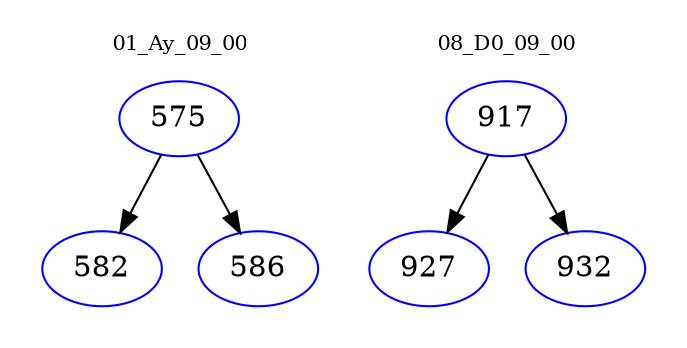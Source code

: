digraph{
subgraph cluster_0 {
color = white
label = "01_Ay_09_00";
fontsize=10;
T0_575 [label="575", color="blue"]
T0_575 -> T0_582 [color="black"]
T0_582 [label="582", color="blue"]
T0_575 -> T0_586 [color="black"]
T0_586 [label="586", color="blue"]
}
subgraph cluster_1 {
color = white
label = "08_D0_09_00";
fontsize=10;
T1_917 [label="917", color="blue"]
T1_917 -> T1_927 [color="black"]
T1_927 [label="927", color="blue"]
T1_917 -> T1_932 [color="black"]
T1_932 [label="932", color="blue"]
}
}
